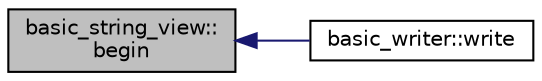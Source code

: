 digraph "basic_string_view::begin"
{
  edge [fontname="Helvetica",fontsize="10",labelfontname="Helvetica",labelfontsize="10"];
  node [fontname="Helvetica",fontsize="10",shape=record];
  rankdir="LR";
  Node1 [label="basic_string_view::\lbegin",height=0.2,width=0.4,color="black", fillcolor="grey75", style="filled" fontcolor="black"];
  Node1 -> Node2 [dir="back",color="midnightblue",fontsize="10",style="solid",fontname="Helvetica"];
  Node2 [label="basic_writer::write",height=0.2,width=0.4,color="black", fillcolor="white", style="filled",URL="$classbasic__writer.html#a9145dbe901036b8f1a35587faac5e74e"];
}
